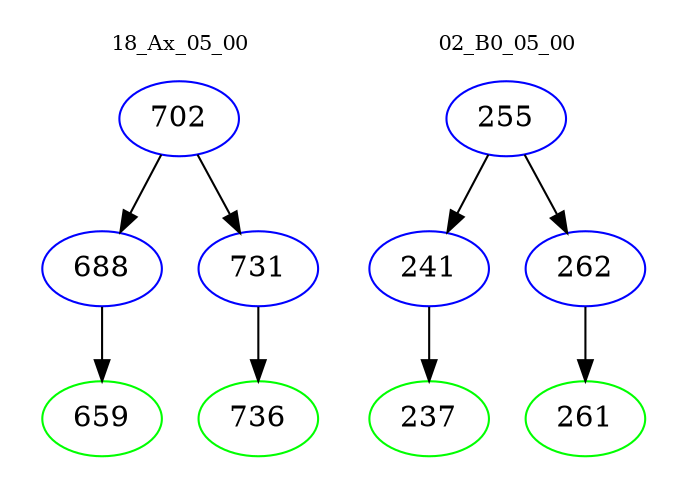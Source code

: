 digraph{
subgraph cluster_0 {
color = white
label = "18_Ax_05_00";
fontsize=10;
T0_702 [label="702", color="blue"]
T0_702 -> T0_688 [color="black"]
T0_688 [label="688", color="blue"]
T0_688 -> T0_659 [color="black"]
T0_659 [label="659", color="green"]
T0_702 -> T0_731 [color="black"]
T0_731 [label="731", color="blue"]
T0_731 -> T0_736 [color="black"]
T0_736 [label="736", color="green"]
}
subgraph cluster_1 {
color = white
label = "02_B0_05_00";
fontsize=10;
T1_255 [label="255", color="blue"]
T1_255 -> T1_241 [color="black"]
T1_241 [label="241", color="blue"]
T1_241 -> T1_237 [color="black"]
T1_237 [label="237", color="green"]
T1_255 -> T1_262 [color="black"]
T1_262 [label="262", color="blue"]
T1_262 -> T1_261 [color="black"]
T1_261 [label="261", color="green"]
}
}
